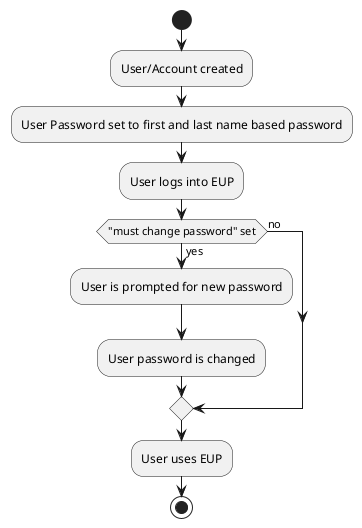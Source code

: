 @startuml
'https://plantuml.com/activity-diagram-beta

start
:User/Account created;
:User Password set to first and last name based password;
:User logs into EUP;
if ("must change password" set) then (yes)
    :User is prompted for new password;
    :User password is changed;
else (no)
endif
:User uses EUP;
stop

@enduml
